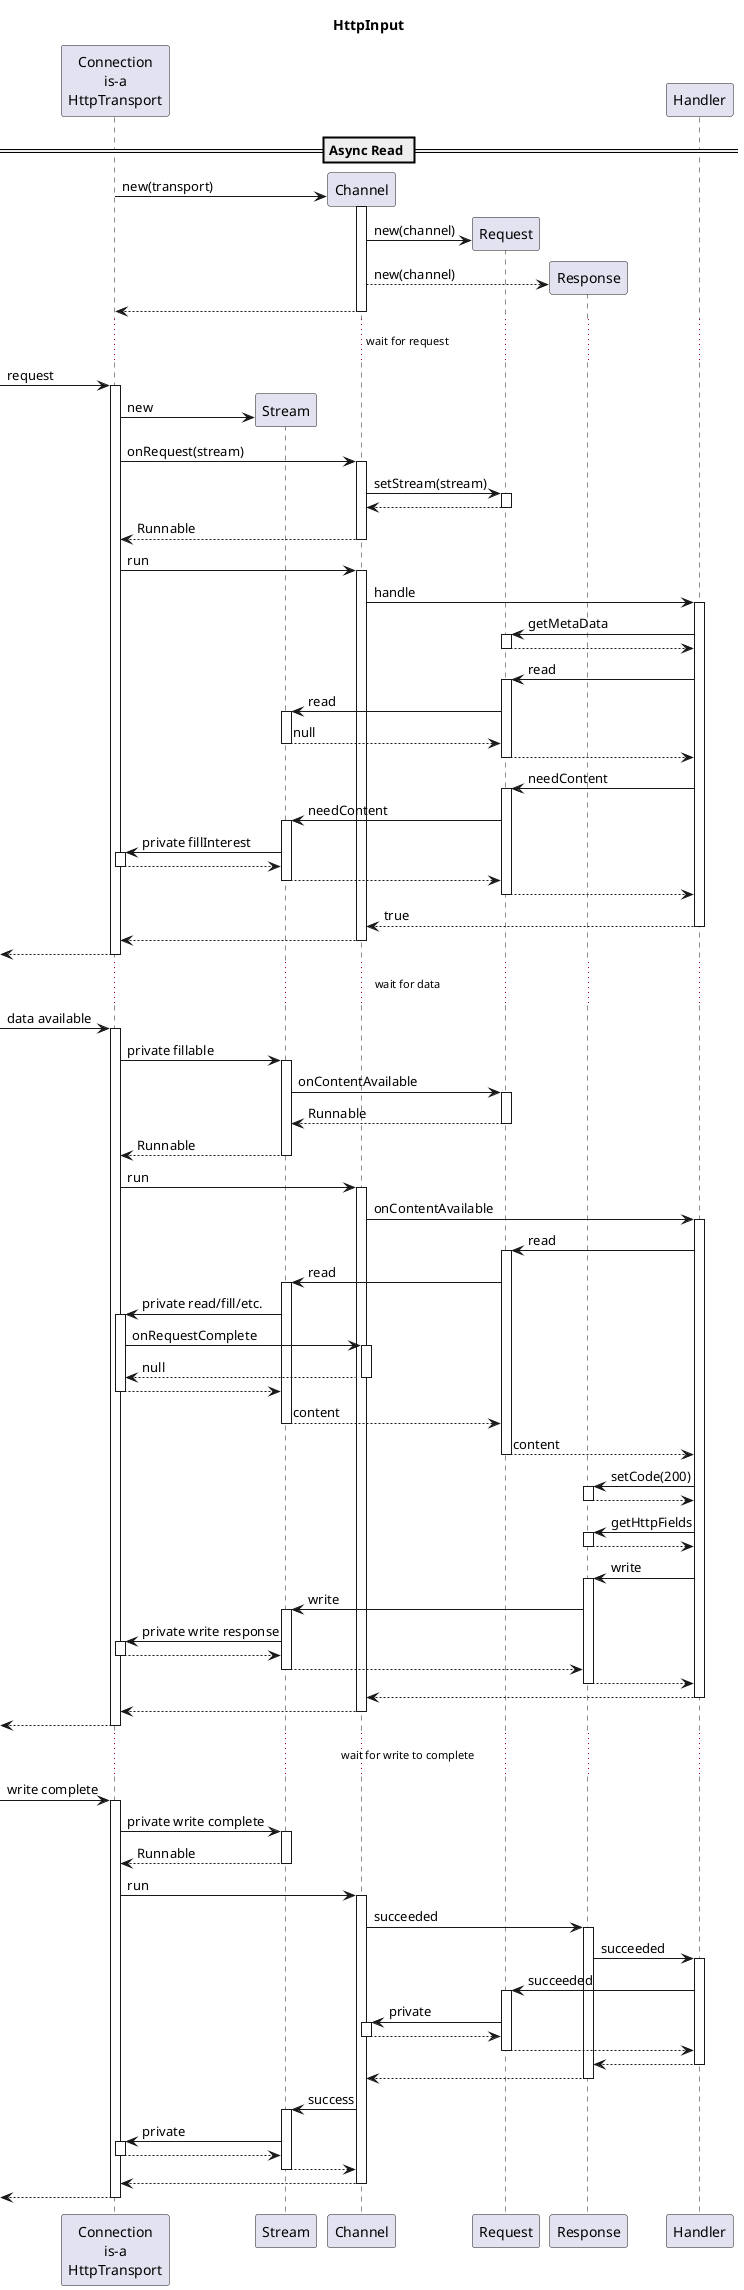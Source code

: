 @startuml
title "HttpInput"

participant Connection as "Connection\nis-a\nHttpTransport"
participant Stream
participant Channel
participant Request
participant Response
participant Handler

autoactivate on

== Async Read ==

Connection -> Channel ** : new(transport)
    activate Channel
    Channel -> Request **: new(channel)
    Channel --> Response **: new(channel)
return

... wait for request ...

-> Connection : request
  Connection -> Stream **: new
  Connection -> Channel: onRequest(stream)
    Channel -> Request : setStream(stream)
    return
  return Runnable
  Connection -> Channel : run
    Channel -> Handler :handle
      Handler -> Request: getMetaData
      return
      Handler -> Request: read
        Request -> Stream : read
        return null
      return
      Handler -> Request: needContent
        Request -> Stream: needContent
          Stream -> Connection: private fillInterest
          return
        return
      return
    return true
  return
return
... wait for data ...
-> Connection : data available
  Connection -> Stream: private fillable
    Stream -> Request: onContentAvailable
    return Runnable
  return Runnable
  Connection -> Channel : run
    Channel -> Handler : onContentAvailable
      Handler -> Request : read
        Request -> Stream : read
          Stream -> Connection : private read/fill/etc.
            Connection -> Channel : onRequestComplete
            return null
          return
        return content
      return content

      Handler -> Response : setCode(200)
      return
      Handler -> Response : getHttpFields
      return
      Handler -> Response : write
        Response -> Stream : write
          Stream -> Connection : private write response
          return
        return
      return
    return
  return
return
... wait for write to complete ...
-> Connection : write complete
  Connection -> Stream : private write complete
  return Runnable
  Connection -> Channel : run
    Channel -> Response : succeeded
      Response -> Handler : succeeded
        Handler -> Request : succeeded
          Request -> Channel : private
          return
        return
      return
    return

    Channel -> Stream : success
      Stream -> Connection : private
      return
    return
  return
return

@enduml